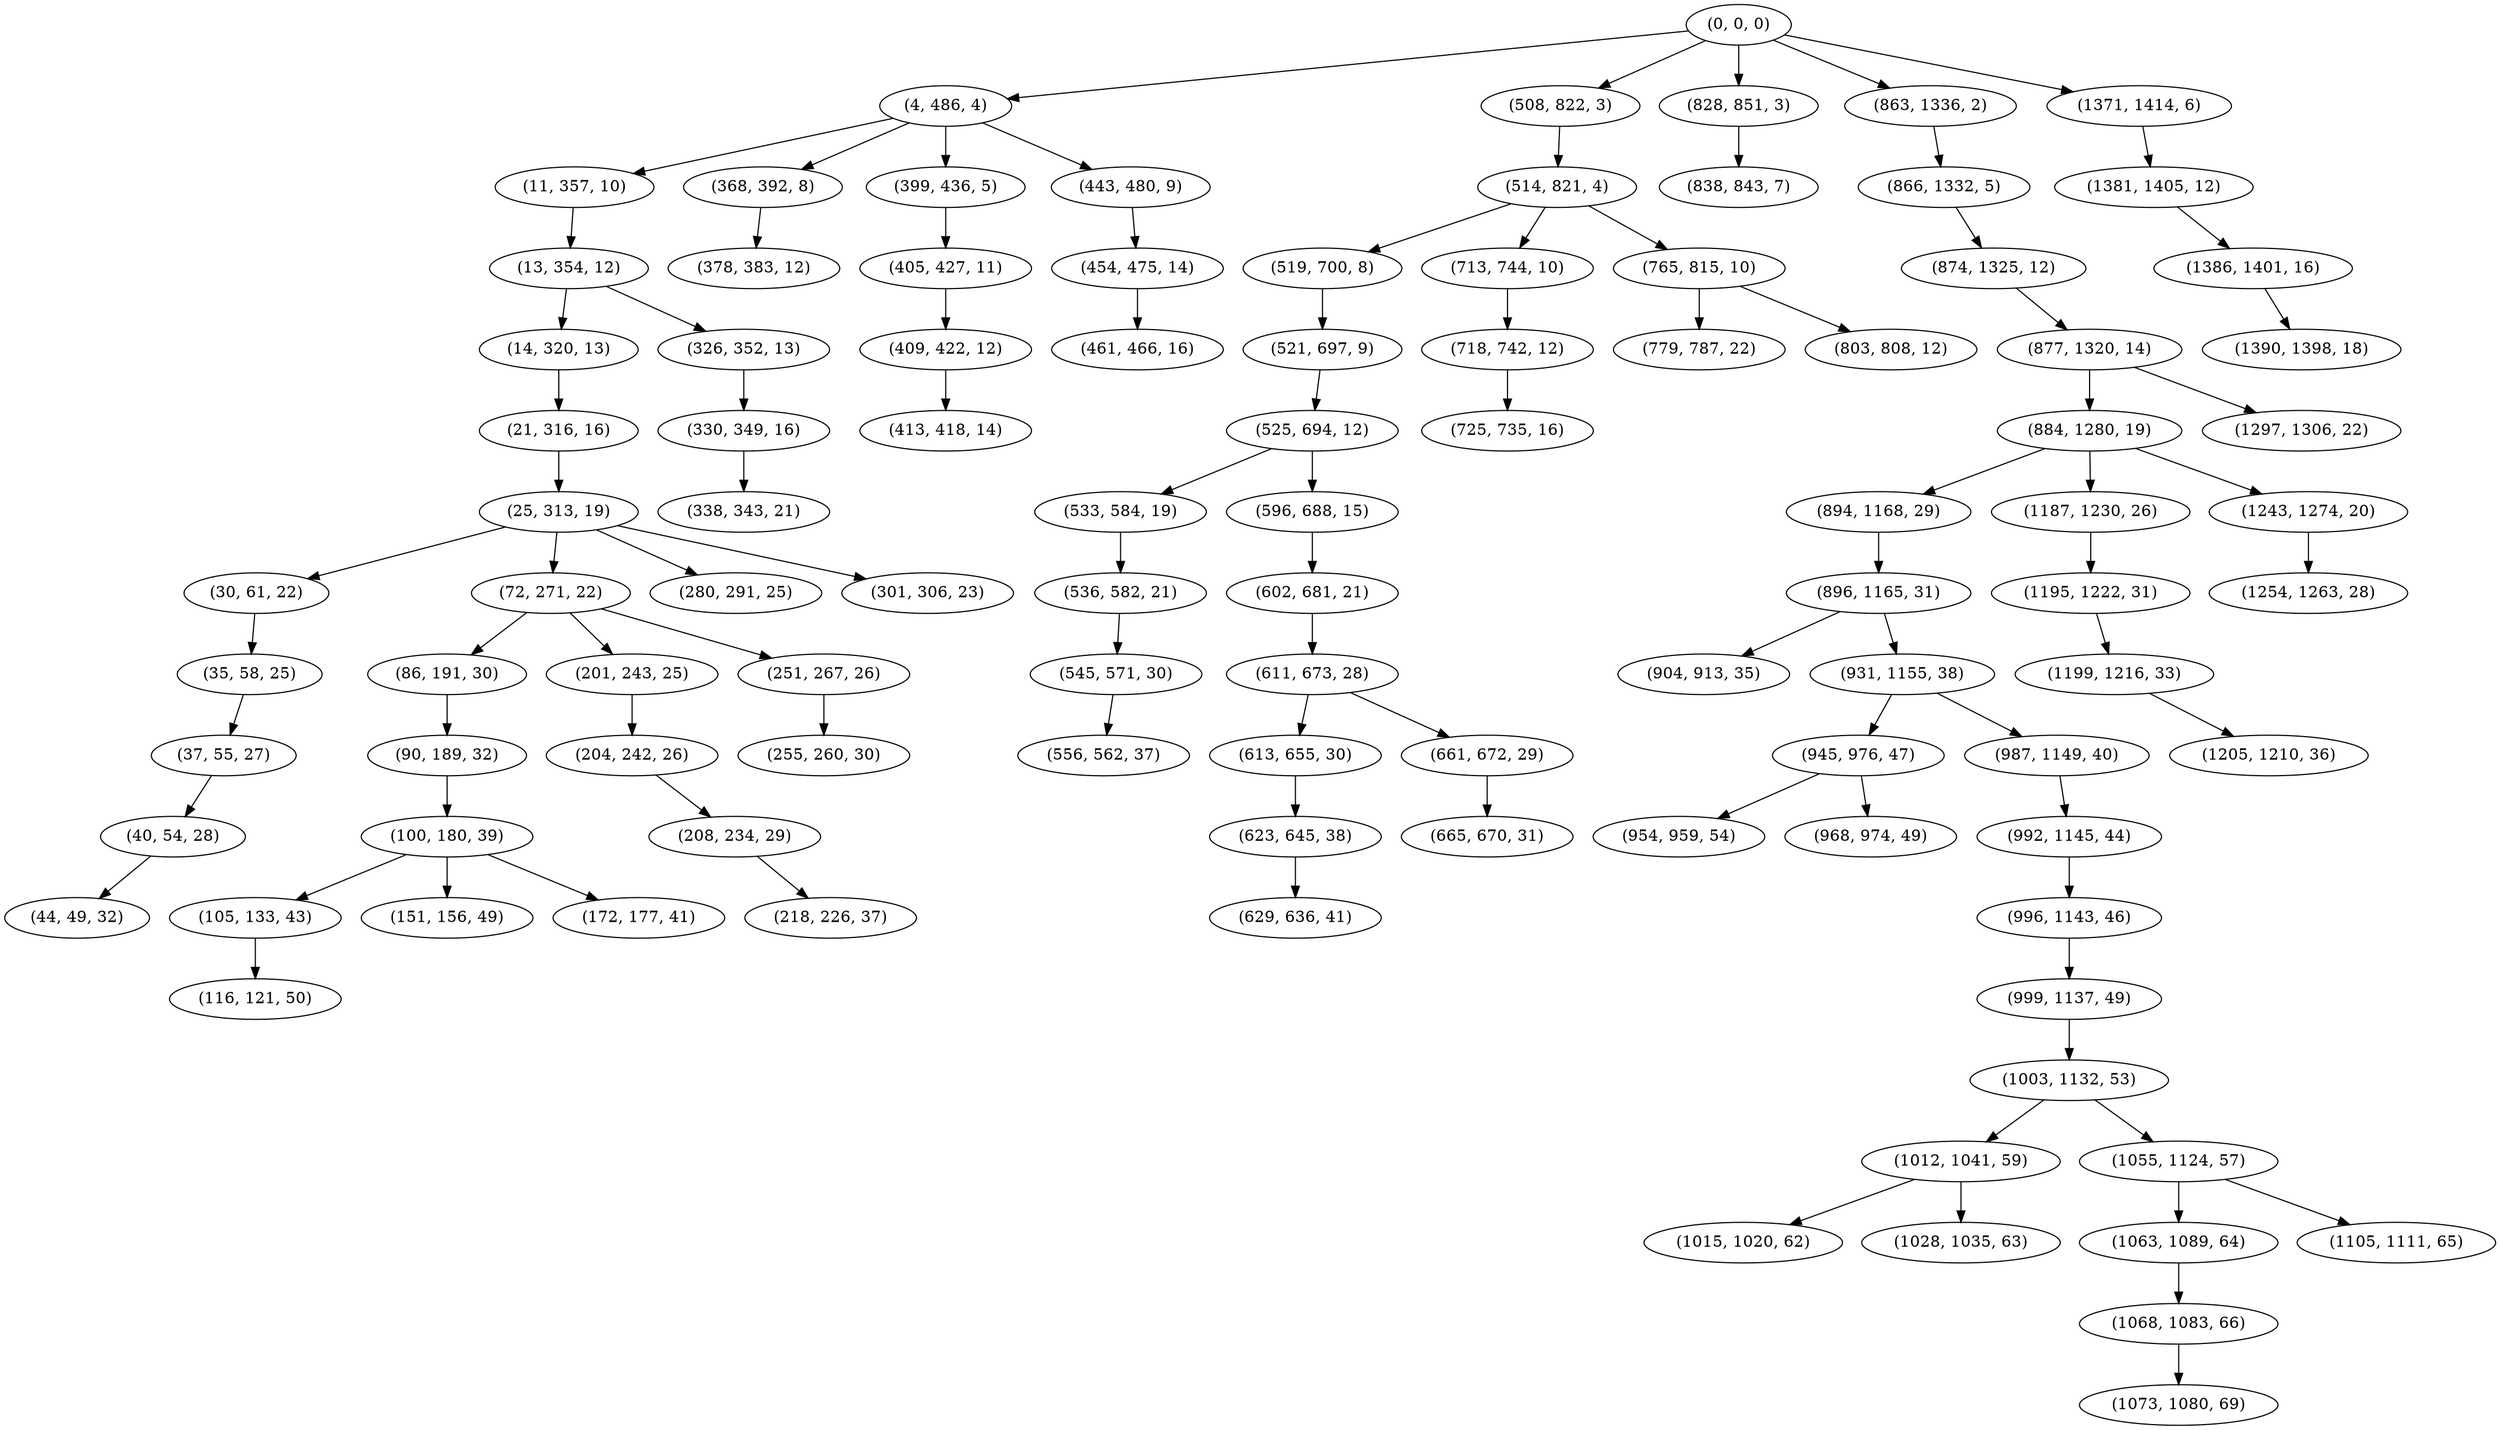 digraph tree {
    "(0, 0, 0)";
    "(4, 486, 4)";
    "(11, 357, 10)";
    "(13, 354, 12)";
    "(14, 320, 13)";
    "(21, 316, 16)";
    "(25, 313, 19)";
    "(30, 61, 22)";
    "(35, 58, 25)";
    "(37, 55, 27)";
    "(40, 54, 28)";
    "(44, 49, 32)";
    "(72, 271, 22)";
    "(86, 191, 30)";
    "(90, 189, 32)";
    "(100, 180, 39)";
    "(105, 133, 43)";
    "(116, 121, 50)";
    "(151, 156, 49)";
    "(172, 177, 41)";
    "(201, 243, 25)";
    "(204, 242, 26)";
    "(208, 234, 29)";
    "(218, 226, 37)";
    "(251, 267, 26)";
    "(255, 260, 30)";
    "(280, 291, 25)";
    "(301, 306, 23)";
    "(326, 352, 13)";
    "(330, 349, 16)";
    "(338, 343, 21)";
    "(368, 392, 8)";
    "(378, 383, 12)";
    "(399, 436, 5)";
    "(405, 427, 11)";
    "(409, 422, 12)";
    "(413, 418, 14)";
    "(443, 480, 9)";
    "(454, 475, 14)";
    "(461, 466, 16)";
    "(508, 822, 3)";
    "(514, 821, 4)";
    "(519, 700, 8)";
    "(521, 697, 9)";
    "(525, 694, 12)";
    "(533, 584, 19)";
    "(536, 582, 21)";
    "(545, 571, 30)";
    "(556, 562, 37)";
    "(596, 688, 15)";
    "(602, 681, 21)";
    "(611, 673, 28)";
    "(613, 655, 30)";
    "(623, 645, 38)";
    "(629, 636, 41)";
    "(661, 672, 29)";
    "(665, 670, 31)";
    "(713, 744, 10)";
    "(718, 742, 12)";
    "(725, 735, 16)";
    "(765, 815, 10)";
    "(779, 787, 22)";
    "(803, 808, 12)";
    "(828, 851, 3)";
    "(838, 843, 7)";
    "(863, 1336, 2)";
    "(866, 1332, 5)";
    "(874, 1325, 12)";
    "(877, 1320, 14)";
    "(884, 1280, 19)";
    "(894, 1168, 29)";
    "(896, 1165, 31)";
    "(904, 913, 35)";
    "(931, 1155, 38)";
    "(945, 976, 47)";
    "(954, 959, 54)";
    "(968, 974, 49)";
    "(987, 1149, 40)";
    "(992, 1145, 44)";
    "(996, 1143, 46)";
    "(999, 1137, 49)";
    "(1003, 1132, 53)";
    "(1012, 1041, 59)";
    "(1015, 1020, 62)";
    "(1028, 1035, 63)";
    "(1055, 1124, 57)";
    "(1063, 1089, 64)";
    "(1068, 1083, 66)";
    "(1073, 1080, 69)";
    "(1105, 1111, 65)";
    "(1187, 1230, 26)";
    "(1195, 1222, 31)";
    "(1199, 1216, 33)";
    "(1205, 1210, 36)";
    "(1243, 1274, 20)";
    "(1254, 1263, 28)";
    "(1297, 1306, 22)";
    "(1371, 1414, 6)";
    "(1381, 1405, 12)";
    "(1386, 1401, 16)";
    "(1390, 1398, 18)";
    "(0, 0, 0)" -> "(4, 486, 4)";
    "(0, 0, 0)" -> "(508, 822, 3)";
    "(0, 0, 0)" -> "(828, 851, 3)";
    "(0, 0, 0)" -> "(863, 1336, 2)";
    "(0, 0, 0)" -> "(1371, 1414, 6)";
    "(4, 486, 4)" -> "(11, 357, 10)";
    "(4, 486, 4)" -> "(368, 392, 8)";
    "(4, 486, 4)" -> "(399, 436, 5)";
    "(4, 486, 4)" -> "(443, 480, 9)";
    "(11, 357, 10)" -> "(13, 354, 12)";
    "(13, 354, 12)" -> "(14, 320, 13)";
    "(13, 354, 12)" -> "(326, 352, 13)";
    "(14, 320, 13)" -> "(21, 316, 16)";
    "(21, 316, 16)" -> "(25, 313, 19)";
    "(25, 313, 19)" -> "(30, 61, 22)";
    "(25, 313, 19)" -> "(72, 271, 22)";
    "(25, 313, 19)" -> "(280, 291, 25)";
    "(25, 313, 19)" -> "(301, 306, 23)";
    "(30, 61, 22)" -> "(35, 58, 25)";
    "(35, 58, 25)" -> "(37, 55, 27)";
    "(37, 55, 27)" -> "(40, 54, 28)";
    "(40, 54, 28)" -> "(44, 49, 32)";
    "(72, 271, 22)" -> "(86, 191, 30)";
    "(72, 271, 22)" -> "(201, 243, 25)";
    "(72, 271, 22)" -> "(251, 267, 26)";
    "(86, 191, 30)" -> "(90, 189, 32)";
    "(90, 189, 32)" -> "(100, 180, 39)";
    "(100, 180, 39)" -> "(105, 133, 43)";
    "(100, 180, 39)" -> "(151, 156, 49)";
    "(100, 180, 39)" -> "(172, 177, 41)";
    "(105, 133, 43)" -> "(116, 121, 50)";
    "(201, 243, 25)" -> "(204, 242, 26)";
    "(204, 242, 26)" -> "(208, 234, 29)";
    "(208, 234, 29)" -> "(218, 226, 37)";
    "(251, 267, 26)" -> "(255, 260, 30)";
    "(326, 352, 13)" -> "(330, 349, 16)";
    "(330, 349, 16)" -> "(338, 343, 21)";
    "(368, 392, 8)" -> "(378, 383, 12)";
    "(399, 436, 5)" -> "(405, 427, 11)";
    "(405, 427, 11)" -> "(409, 422, 12)";
    "(409, 422, 12)" -> "(413, 418, 14)";
    "(443, 480, 9)" -> "(454, 475, 14)";
    "(454, 475, 14)" -> "(461, 466, 16)";
    "(508, 822, 3)" -> "(514, 821, 4)";
    "(514, 821, 4)" -> "(519, 700, 8)";
    "(514, 821, 4)" -> "(713, 744, 10)";
    "(514, 821, 4)" -> "(765, 815, 10)";
    "(519, 700, 8)" -> "(521, 697, 9)";
    "(521, 697, 9)" -> "(525, 694, 12)";
    "(525, 694, 12)" -> "(533, 584, 19)";
    "(525, 694, 12)" -> "(596, 688, 15)";
    "(533, 584, 19)" -> "(536, 582, 21)";
    "(536, 582, 21)" -> "(545, 571, 30)";
    "(545, 571, 30)" -> "(556, 562, 37)";
    "(596, 688, 15)" -> "(602, 681, 21)";
    "(602, 681, 21)" -> "(611, 673, 28)";
    "(611, 673, 28)" -> "(613, 655, 30)";
    "(611, 673, 28)" -> "(661, 672, 29)";
    "(613, 655, 30)" -> "(623, 645, 38)";
    "(623, 645, 38)" -> "(629, 636, 41)";
    "(661, 672, 29)" -> "(665, 670, 31)";
    "(713, 744, 10)" -> "(718, 742, 12)";
    "(718, 742, 12)" -> "(725, 735, 16)";
    "(765, 815, 10)" -> "(779, 787, 22)";
    "(765, 815, 10)" -> "(803, 808, 12)";
    "(828, 851, 3)" -> "(838, 843, 7)";
    "(863, 1336, 2)" -> "(866, 1332, 5)";
    "(866, 1332, 5)" -> "(874, 1325, 12)";
    "(874, 1325, 12)" -> "(877, 1320, 14)";
    "(877, 1320, 14)" -> "(884, 1280, 19)";
    "(877, 1320, 14)" -> "(1297, 1306, 22)";
    "(884, 1280, 19)" -> "(894, 1168, 29)";
    "(884, 1280, 19)" -> "(1187, 1230, 26)";
    "(884, 1280, 19)" -> "(1243, 1274, 20)";
    "(894, 1168, 29)" -> "(896, 1165, 31)";
    "(896, 1165, 31)" -> "(904, 913, 35)";
    "(896, 1165, 31)" -> "(931, 1155, 38)";
    "(931, 1155, 38)" -> "(945, 976, 47)";
    "(931, 1155, 38)" -> "(987, 1149, 40)";
    "(945, 976, 47)" -> "(954, 959, 54)";
    "(945, 976, 47)" -> "(968, 974, 49)";
    "(987, 1149, 40)" -> "(992, 1145, 44)";
    "(992, 1145, 44)" -> "(996, 1143, 46)";
    "(996, 1143, 46)" -> "(999, 1137, 49)";
    "(999, 1137, 49)" -> "(1003, 1132, 53)";
    "(1003, 1132, 53)" -> "(1012, 1041, 59)";
    "(1003, 1132, 53)" -> "(1055, 1124, 57)";
    "(1012, 1041, 59)" -> "(1015, 1020, 62)";
    "(1012, 1041, 59)" -> "(1028, 1035, 63)";
    "(1055, 1124, 57)" -> "(1063, 1089, 64)";
    "(1055, 1124, 57)" -> "(1105, 1111, 65)";
    "(1063, 1089, 64)" -> "(1068, 1083, 66)";
    "(1068, 1083, 66)" -> "(1073, 1080, 69)";
    "(1187, 1230, 26)" -> "(1195, 1222, 31)";
    "(1195, 1222, 31)" -> "(1199, 1216, 33)";
    "(1199, 1216, 33)" -> "(1205, 1210, 36)";
    "(1243, 1274, 20)" -> "(1254, 1263, 28)";
    "(1371, 1414, 6)" -> "(1381, 1405, 12)";
    "(1381, 1405, 12)" -> "(1386, 1401, 16)";
    "(1386, 1401, 16)" -> "(1390, 1398, 18)";
}
